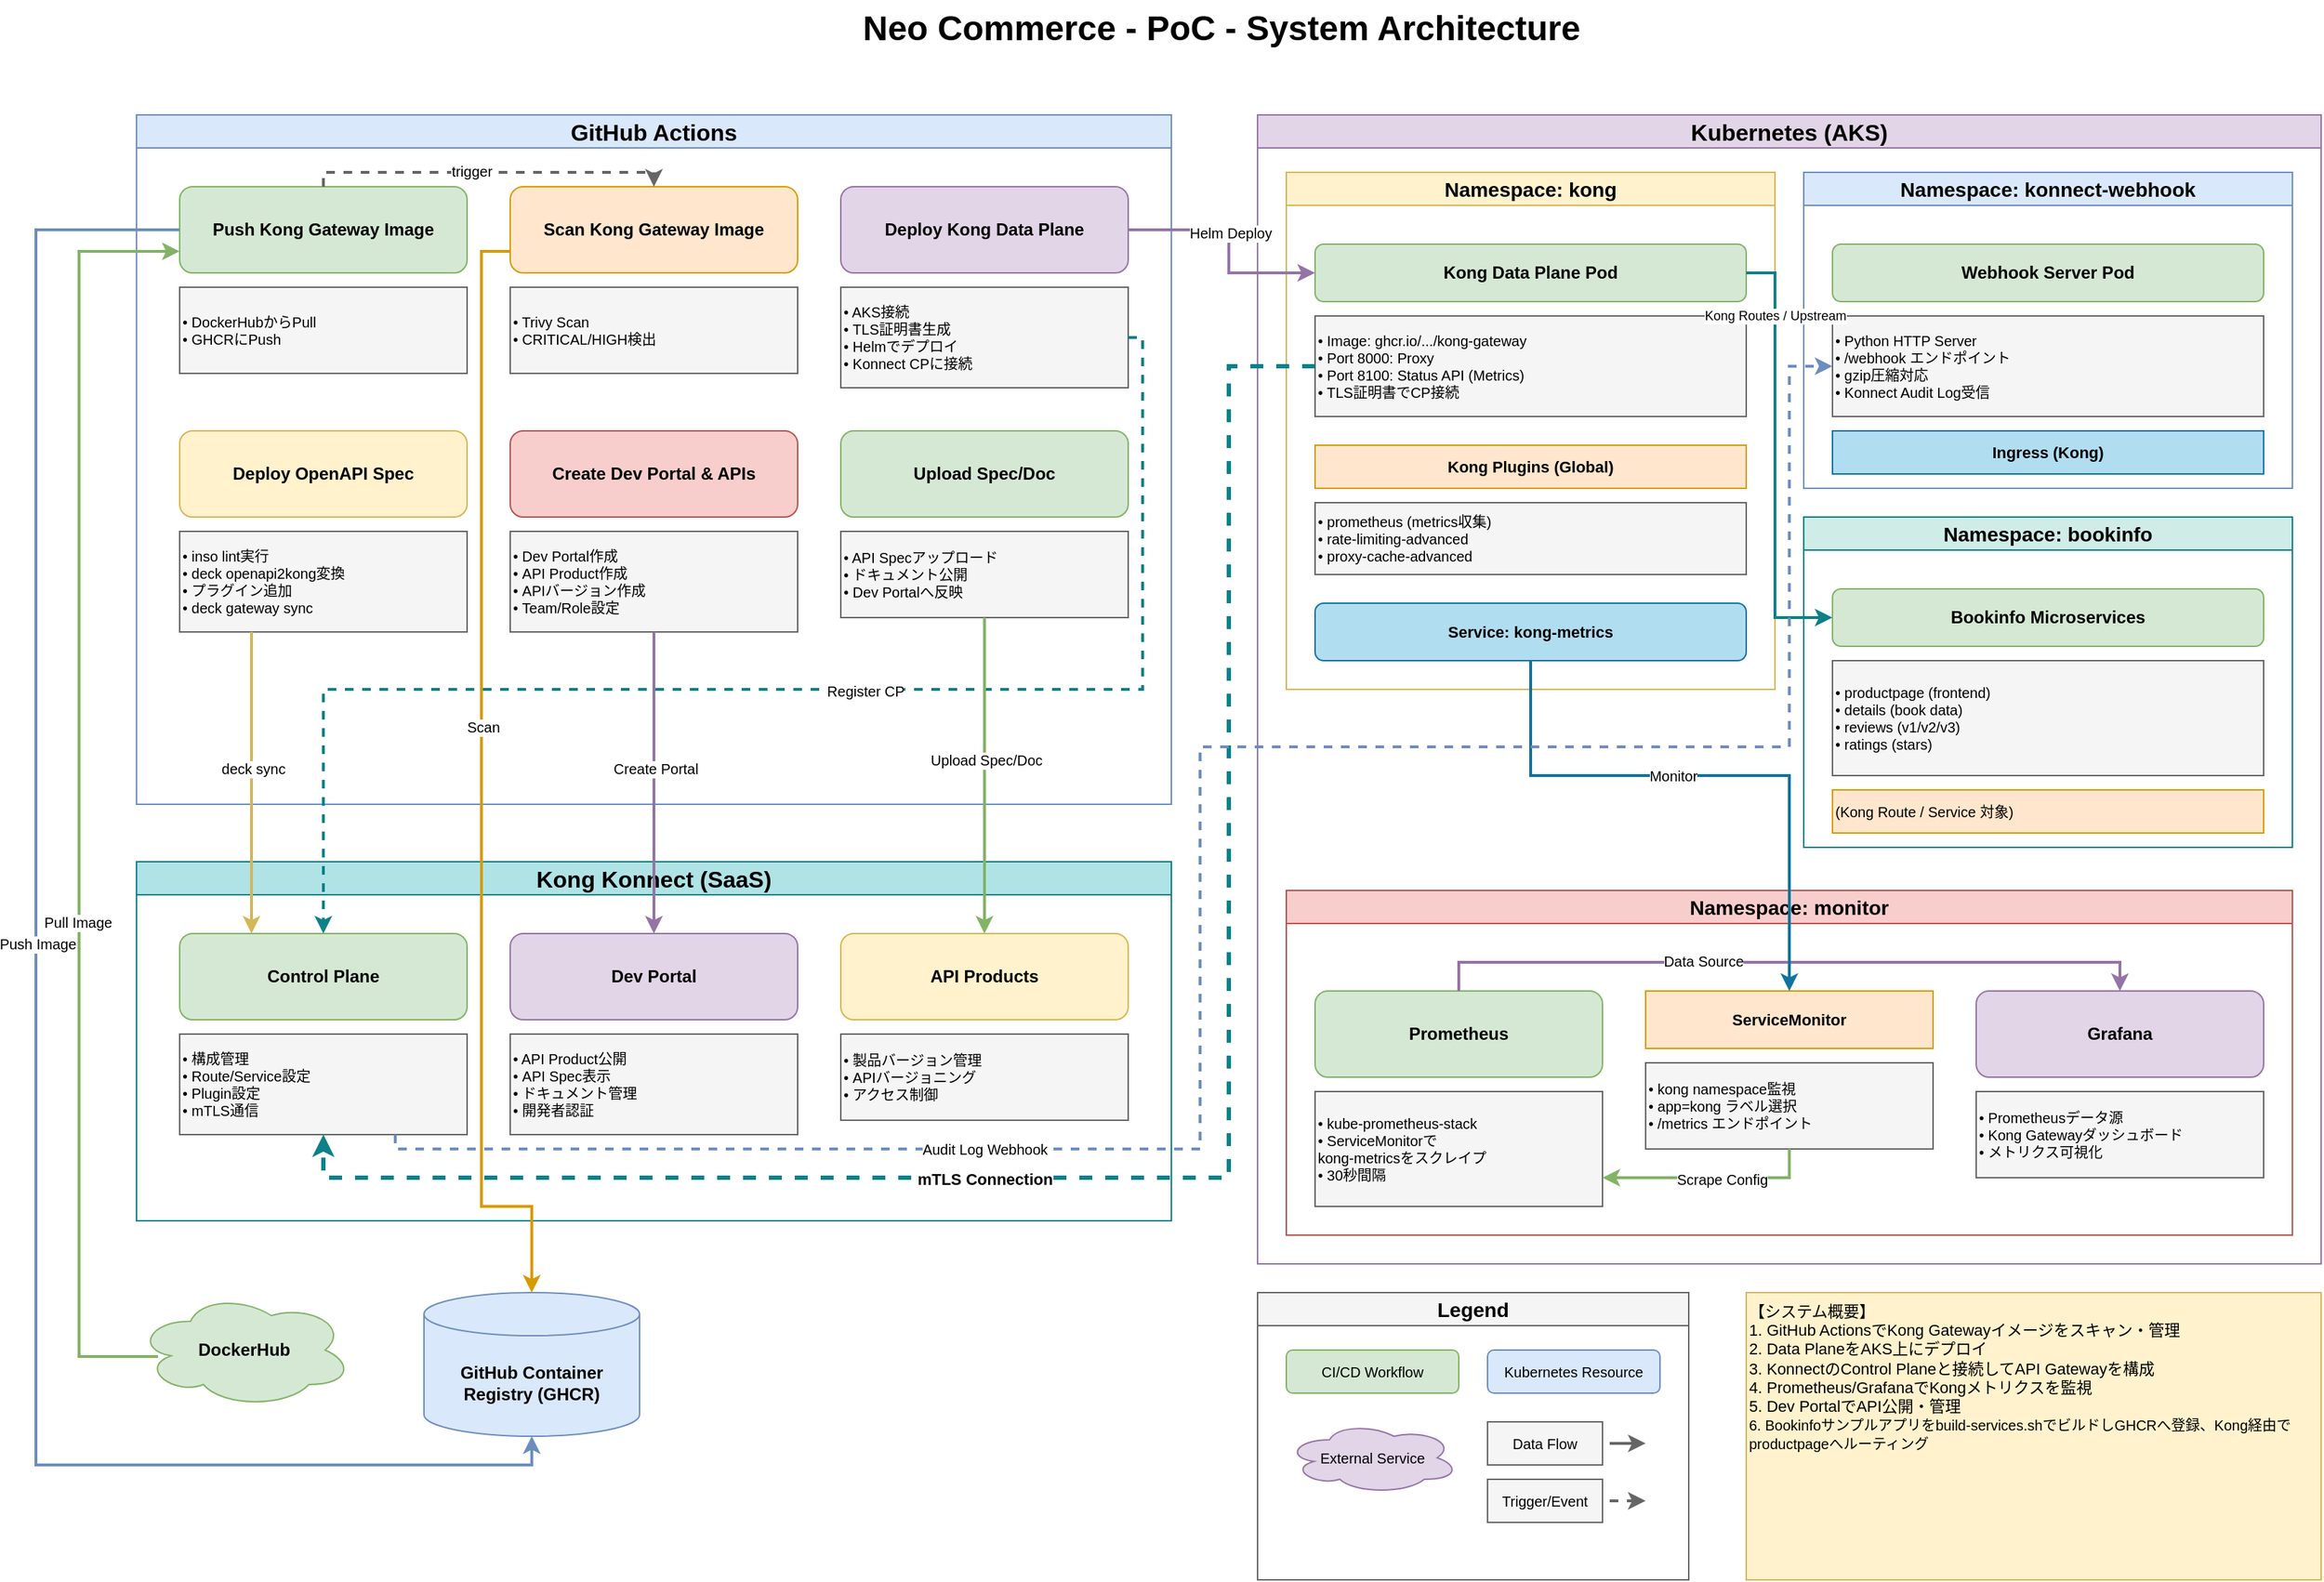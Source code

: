 <mxfile>
    <diagram name="Kong Bootcamp Architecture" id="kong-bootcamp-architecture">
        <mxGraphModel dx="2332" dy="1210" grid="1" gridSize="10" guides="1" tooltips="1" connect="1" arrows="1" fold="1" page="0" pageScale="1" pageWidth="1600" pageHeight="1200" math="0" shadow="0">
            <root>
                <mxCell id="0"/>
                <mxCell id="1" parent="0"/>
                <mxCell id="title" value="Neo Commerce - PoC - System Architecture" style="text;html=1;strokeColor=none;fillColor=none;align=center;verticalAlign=middle;whiteSpace=wrap;rounded=0;fontSize=24;fontStyle=1" parent="1" vertex="1">
                    <mxGeometry x="530" y="20" width="530" height="40" as="geometry"/>
                </mxCell>
                <mxCell id="github-actions-container" value="GitHub Actions" style="swimlane;whiteSpace=wrap;html=1;fillColor=#dae8fc;strokeColor=#6c8ebf;fontSize=16;fontStyle=1" parent="1" vertex="1">
                    <mxGeometry x="40" y="100" width="720" height="480" as="geometry"/>
                </mxCell>
                <mxCell id="workflow-push" value="Push Kong Gateway Image" style="rounded=1;whiteSpace=wrap;html=1;fillColor=#d5e8d4;strokeColor=#82b366;fontSize=12;fontStyle=1" parent="github-actions-container" vertex="1">
                    <mxGeometry x="30" y="50" width="200" height="60" as="geometry"/>
                </mxCell>
                <mxCell id="workflow-push-detail" value="• DockerHubからPull&lt;br&gt;• GHCRにPush" style="rounded=0;whiteSpace=wrap;html=1;fillColor=#f5f5f5;strokeColor=#666666;fontSize=10;align=left;" parent="github-actions-container" vertex="1">
                    <mxGeometry x="30" y="120" width="200" height="60" as="geometry"/>
                </mxCell>
                <mxCell id="workflow-scan" value="Scan Kong Gateway Image" style="rounded=1;whiteSpace=wrap;html=1;fillColor=#ffe6cc;strokeColor=#d79b00;fontSize=12;fontStyle=1" parent="github-actions-container" vertex="1">
                    <mxGeometry x="260" y="50" width="200" height="60" as="geometry"/>
                </mxCell>
                <mxCell id="workflow-scan-detail" value="• Trivy Scan&lt;br&gt;• CRITICAL/HIGH検出" style="rounded=0;whiteSpace=wrap;html=1;fillColor=#f5f5f5;strokeColor=#666666;fontSize=10;align=left;" parent="github-actions-container" vertex="1">
                    <mxGeometry x="260" y="120" width="200" height="60" as="geometry"/>
                </mxCell>
                <mxCell id="workflow-deploy-dp" value="Deploy Kong Data Plane" style="rounded=1;whiteSpace=wrap;html=1;fillColor=#e1d5e7;strokeColor=#9673a6;fontSize=12;fontStyle=1" parent="github-actions-container" vertex="1">
                    <mxGeometry x="490" y="50" width="200" height="60" as="geometry"/>
                </mxCell>
                <mxCell id="workflow-deploy-dp-detail" value="• AKS接続&#xa;• TLS証明書生成&#xa;• Helmでデプロイ&#xa;• Konnect CPに接続" style="rounded=0;whiteSpace=wrap;html=1;fillColor=#f5f5f5;strokeColor=#666666;fontSize=10;align=left;" parent="github-actions-container" vertex="1">
                    <mxGeometry x="490" y="120" width="200" height="70" as="geometry"/>
                </mxCell>
                <mxCell id="workflow-deploy-oas" value="Deploy OpenAPI Spec" style="rounded=1;whiteSpace=wrap;html=1;fillColor=#fff2cc;strokeColor=#d6b656;fontSize=12;fontStyle=1" parent="github-actions-container" vertex="1">
                    <mxGeometry x="30" y="220" width="200" height="60" as="geometry"/>
                </mxCell>
                <mxCell id="workflow-deploy-oas-detail" value="• inso lint実行&#xa;• deck openapi2kong変換&#xa;• プラグイン追加&#xa;• deck gateway sync" style="rounded=0;whiteSpace=wrap;html=1;fillColor=#f5f5f5;strokeColor=#666666;fontSize=10;align=left;" parent="github-actions-container" vertex="1">
                    <mxGeometry x="30" y="290" width="200" height="70" as="geometry"/>
                </mxCell>
                <mxCell id="workflow-portal" value="Create Dev Portal &amp; APIs" style="rounded=1;whiteSpace=wrap;html=1;fillColor=#f8cecc;strokeColor=#b85450;fontSize=12;fontStyle=1" parent="github-actions-container" vertex="1">
                    <mxGeometry x="260" y="220" width="200" height="60" as="geometry"/>
                </mxCell>
                <mxCell id="workflow-portal-detail" value="• Dev Portal作成&#xa;• API Product作成&#xa;• APIバージョン作成&#xa;• Team/Role設定" style="rounded=0;whiteSpace=wrap;html=1;fillColor=#f5f5f5;strokeColor=#666666;fontSize=10;align=left;" parent="github-actions-container" vertex="1">
                    <mxGeometry x="260" y="290" width="200" height="70" as="geometry"/>
                </mxCell>
                <mxCell id="workflow-upload" value="Upload Spec/Doc" style="rounded=1;whiteSpace=wrap;html=1;fillColor=#d5e8d4;strokeColor=#82b366;fontSize=12;fontStyle=1" parent="github-actions-container" vertex="1">
                    <mxGeometry x="490" y="220" width="200" height="60" as="geometry"/>
                </mxCell>
                <mxCell id="workflow-upload-detail" value="• API Specアップロード&#xa;• ドキュメント公開&#xa;• Dev Portalへ反映" style="rounded=0;whiteSpace=wrap;html=1;fillColor=#f5f5f5;strokeColor=#666666;fontSize=10;align=left;" parent="github-actions-container" vertex="1">
                    <mxGeometry x="490" y="290" width="200" height="60" as="geometry"/>
                </mxCell>
                <mxCell id="k8s-container" value="Kubernetes (AKS)" style="swimlane;whiteSpace=wrap;html=1;fillColor=#e1d5e7;strokeColor=#9673a6;fontSize=16;fontStyle=1" parent="1" vertex="1">
                    <mxGeometry x="820" y="100" width="740" height="800" as="geometry"/>
                </mxCell>
                <mxCell id="ns-bookinfo" value="Namespace: bookinfo" style="swimlane;whiteSpace=wrap;html=1;fillColor=#d0ece7;strokeColor=#0e8088;fontSize=14;fontStyle=1" vertex="1" parent="k8s-container">
                    <mxGeometry x="380" y="280" width="340" height="230" as="geometry"/>
                </mxCell>
                <mxCell id="bookinfo-heading" value="Bookinfo Microservices" style="rounded=1;whiteSpace=wrap;html=1;fillColor=#d5e8d4;strokeColor=#82b366;fontSize=12;fontStyle=1" vertex="1" parent="ns-bookinfo">
                    <mxGeometry x="20" y="50" width="300" height="40" as="geometry"/>
                </mxCell>
                <mxCell id="bookinfo-services" value="• productpage (frontend)&#xa;• details (book data)&#xa;• reviews (v1/v2/v3)&#xa;• ratings (stars)" style="rounded=0;whiteSpace=wrap;html=1;fillColor=#f5f5f5;strokeColor=#666666;fontSize=10;align=left;" vertex="1" parent="ns-bookinfo">
                    <mxGeometry x="20" y="100" width="300" height="80" as="geometry"/>
                </mxCell>
                <mxCell id="bookinfo-ingress" value="(Kong Route / Service 対象)" style="rounded=0;whiteSpace=wrap;html=1;fillColor=#ffe6cc;strokeColor=#d79b00;fontSize=10;align=left;" vertex="1" parent="ns-bookinfo">
                    <mxGeometry x="20" y="190" width="300" height="30" as="geometry"/>
                </mxCell>
                <mxCell id="ns-kong" value="Namespace: kong" style="swimlane;whiteSpace=wrap;html=1;fillColor=#fff2cc;strokeColor=#d6b656;fontSize=14;fontStyle=1" parent="k8s-container" vertex="1">
                    <mxGeometry x="20" y="40" width="340" height="360" as="geometry"/>
                </mxCell>
                <mxCell id="kong-dp-pod" value="Kong Data Plane Pod" style="rounded=1;whiteSpace=wrap;html=1;fillColor=#d5e8d4;strokeColor=#82b366;fontSize=12;fontStyle=1" parent="ns-kong" vertex="1">
                    <mxGeometry x="20" y="50" width="300" height="40" as="geometry"/>
                </mxCell>
                <mxCell id="kong-dp-detail" value="• Image: ghcr.io/.../kong-gateway&#xa;• Port 8000: Proxy&#xa;• Port 8100: Status API (Metrics)&#xa;• TLS証明書でCP接続" style="rounded=0;whiteSpace=wrap;html=1;fillColor=#f5f5f5;strokeColor=#666666;fontSize=10;align=left;" parent="ns-kong" vertex="1">
                    <mxGeometry x="20" y="100" width="300" height="70" as="geometry"/>
                </mxCell>
                <mxCell id="kong-plugins" value="Kong Plugins (Global)" style="rounded=0;whiteSpace=wrap;html=1;fillColor=#ffe6cc;strokeColor=#d79b00;fontSize=11;fontStyle=1" parent="ns-kong" vertex="1">
                    <mxGeometry x="20" y="190" width="300" height="30" as="geometry"/>
                </mxCell>
                <mxCell id="kong-plugins-detail" value="• prometheus (metrics収集)&#xa;• rate-limiting-advanced&#xa;• proxy-cache-advanced" style="rounded=0;whiteSpace=wrap;html=1;fillColor=#f5f5f5;strokeColor=#666666;fontSize=10;align=left;" parent="ns-kong" vertex="1">
                    <mxGeometry x="20" y="230" width="300" height="50" as="geometry"/>
                </mxCell>
                <mxCell id="kong-metrics-svc" value="Service: kong-metrics" style="rounded=1;whiteSpace=wrap;html=1;fillColor=#b1ddf0;strokeColor=#10739e;fontSize=11;fontStyle=1" parent="ns-kong" vertex="1">
                    <mxGeometry x="20" y="300" width="300" height="40" as="geometry"/>
                </mxCell>
                <mxCell id="ns-webhook" value="Namespace: konnect-webhook" style="swimlane;whiteSpace=wrap;html=1;fillColor=#dae8fc;strokeColor=#6c8ebf;fontSize=14;fontStyle=1" parent="k8s-container" vertex="1">
                    <mxGeometry x="380" y="40" width="340" height="220" as="geometry"/>
                </mxCell>
                <mxCell id="webhook-server" value="Webhook Server Pod" style="rounded=1;whiteSpace=wrap;html=1;fillColor=#d5e8d4;strokeColor=#82b366;fontSize=12;fontStyle=1" parent="ns-webhook" vertex="1">
                    <mxGeometry x="20" y="50" width="300" height="40" as="geometry"/>
                </mxCell>
                <mxCell id="webhook-detail" value="• Python HTTP Server&#xa;• /webhook エンドポイント&#xa;• gzip圧縮対応&#xa;• Konnect Audit Log受信" style="rounded=0;whiteSpace=wrap;html=1;fillColor=#f5f5f5;strokeColor=#666666;fontSize=10;align=left;" parent="ns-webhook" vertex="1">
                    <mxGeometry x="20" y="100" width="300" height="70" as="geometry"/>
                </mxCell>
                <mxCell id="webhook-ingress" value="Ingress (Kong)" style="rounded=0;whiteSpace=wrap;html=1;fillColor=#b1ddf0;strokeColor=#10739e;fontSize=11;fontStyle=1" parent="ns-webhook" vertex="1">
                    <mxGeometry x="20" y="180" width="300" height="30" as="geometry"/>
                </mxCell>
                <mxCell id="ns-monitor" value="Namespace: monitor" style="swimlane;whiteSpace=wrap;html=1;fillColor=#f8cecc;strokeColor=#b85450;fontSize=14;fontStyle=1" parent="k8s-container" vertex="1">
                    <mxGeometry x="20" y="540" width="700" height="240" as="geometry"/>
                </mxCell>
                <mxCell id="prometheus" value="Prometheus" style="rounded=1;whiteSpace=wrap;html=1;fillColor=#d5e8d4;strokeColor=#82b366;fontSize=12;fontStyle=1" parent="ns-monitor" vertex="1">
                    <mxGeometry x="20" y="70" width="200" height="60" as="geometry"/>
                </mxCell>
                <mxCell id="prometheus-detail" value="• kube-prometheus-stack&#xa;• ServiceMonitorで&#xa;  kong-metricsをスクレイプ&#xa;• 30秒間隔" style="rounded=0;whiteSpace=wrap;html=1;fillColor=#f5f5f5;strokeColor=#666666;fontSize=10;align=left;" parent="ns-monitor" vertex="1">
                    <mxGeometry x="20" y="140" width="200" height="80" as="geometry"/>
                </mxCell>
                <mxCell id="service-monitor" value="ServiceMonitor" style="rounded=0;whiteSpace=wrap;html=1;fillColor=#ffe6cc;strokeColor=#d79b00;fontSize=11;fontStyle=1" parent="ns-monitor" vertex="1">
                    <mxGeometry x="250" y="70" width="200" height="40" as="geometry"/>
                </mxCell>
                <mxCell id="servicemon-detail" value="• kong namespace監視&#xa;• app=kong ラベル選択&#xa;• /metrics エンドポイント" style="rounded=0;whiteSpace=wrap;html=1;fillColor=#f5f5f5;strokeColor=#666666;fontSize=10;align=left;" parent="ns-monitor" vertex="1">
                    <mxGeometry x="250" y="120" width="200" height="60" as="geometry"/>
                </mxCell>
                <mxCell id="grafana" value="Grafana" style="rounded=1;whiteSpace=wrap;html=1;fillColor=#e1d5e7;strokeColor=#9673a6;fontSize=12;fontStyle=1" parent="ns-monitor" vertex="1">
                    <mxGeometry x="480" y="70" width="200" height="60" as="geometry"/>
                </mxCell>
                <mxCell id="grafana-detail" value="• Prometheusデータ源&#xa;• Kong Gatewayダッシュボード&#xa;• メトリクス可視化" style="rounded=0;whiteSpace=wrap;html=1;fillColor=#f5f5f5;strokeColor=#666666;fontSize=10;align=left;" parent="ns-monitor" vertex="1">
                    <mxGeometry x="480" y="140" width="200" height="60" as="geometry"/>
                </mxCell>
                <mxCell id="edge13" style="edgeStyle=orthogonalEdgeStyle;rounded=0;orthogonalLoop=1;jettySize=auto;html=1;entryX=1;entryY=0.75;entryDx=0;entryDy=0;exitX=0.5;exitY=1;exitDx=0;exitDy=0;strokeWidth=2;strokeColor=#82b366;" parent="ns-monitor" source="servicemon-detail" target="prometheus-detail" edge="1">
                    <mxGeometry relative="1" as="geometry"/>
                </mxCell>
                <mxCell id="edge13-label" value="Scrape Config" style="edgeLabel;html=1;align=center;verticalAlign=middle;resizable=0;points=[];fontSize=10;" parent="edge13" vertex="1" connectable="0">
                    <mxGeometry x="-0.1" y="1" relative="1" as="geometry">
                        <mxPoint as="offset"/>
                    </mxGeometry>
                </mxCell>
                <mxCell id="edge14" style="edgeStyle=orthogonalEdgeStyle;rounded=0;orthogonalLoop=1;jettySize=auto;html=1;entryX=0.5;entryY=0;entryDx=0;entryDy=0;exitX=0.5;exitY=0;exitDx=0;exitDy=0;strokeWidth=2;strokeColor=#9673a6;" parent="k8s-container" source="prometheus" target="grafana" edge="1">
                    <mxGeometry relative="1" as="geometry"/>
                </mxCell>
                <mxCell id="edge14-label" value="Data Source" style="edgeLabel;html=1;align=center;verticalAlign=middle;resizable=0;points=[];fontSize=10;" parent="edge14" vertex="1" connectable="0">
                    <mxGeometry x="-0.1" y="1" relative="1" as="geometry">
                        <mxPoint x="-35" as="offset"/>
                    </mxGeometry>
                </mxCell>
                <mxCell id="konnect-cloud" value="Kong Konnect (SaaS)" style="swimlane;whiteSpace=wrap;html=1;fillColor=#b0e3e6;strokeColor=#0e8088;fontSize=16;fontStyle=1" parent="1" vertex="1">
                    <mxGeometry x="40" y="620" width="720" height="250" as="geometry"/>
                </mxCell>
                <mxCell id="konnect-cp" value="Control Plane" style="rounded=1;whiteSpace=wrap;html=1;fillColor=#d5e8d4;strokeColor=#82b366;fontSize=12;fontStyle=1" parent="konnect-cloud" vertex="1">
                    <mxGeometry x="30" y="50" width="200" height="60" as="geometry"/>
                </mxCell>
                <mxCell id="konnect-cp-detail" value="• 構成管理&#xa;• Route/Service設定&#xa;• Plugin設定&#xa;• mTLS通信" style="rounded=0;whiteSpace=wrap;html=1;fillColor=#f5f5f5;strokeColor=#666666;fontSize=10;align=left;" parent="konnect-cloud" vertex="1">
                    <mxGeometry x="30" y="120" width="200" height="70" as="geometry"/>
                </mxCell>
                <mxCell id="konnect-portal" value="Dev Portal" style="rounded=1;whiteSpace=wrap;html=1;fillColor=#e1d5e7;strokeColor=#9673a6;fontSize=12;fontStyle=1" parent="konnect-cloud" vertex="1">
                    <mxGeometry x="260" y="50" width="200" height="60" as="geometry"/>
                </mxCell>
                <mxCell id="konnect-portal-detail" value="• API Product公開&#xa;• API Spec表示&#xa;• ドキュメント管理&#xa;• 開発者認証" style="rounded=0;whiteSpace=wrap;html=1;fillColor=#f5f5f5;strokeColor=#666666;fontSize=10;align=left;" parent="konnect-cloud" vertex="1">
                    <mxGeometry x="260" y="120" width="200" height="70" as="geometry"/>
                </mxCell>
                <mxCell id="konnect-products" value="API Products" style="rounded=1;whiteSpace=wrap;html=1;fillColor=#fff2cc;strokeColor=#d6b656;fontSize=12;fontStyle=1" parent="konnect-cloud" vertex="1">
                    <mxGeometry x="490" y="50" width="200" height="60" as="geometry"/>
                </mxCell>
                <mxCell id="konnect-products-detail" value="• 製品バージョン管理&#xa;• APIバージョニング&#xa;• アクセス制御" style="rounded=0;whiteSpace=wrap;html=1;fillColor=#f5f5f5;strokeColor=#666666;fontSize=10;align=left;" parent="konnect-cloud" vertex="1">
                    <mxGeometry x="490" y="120" width="200" height="60" as="geometry"/>
                </mxCell>
                <mxCell id="dockerhub" value="DockerHub" style="ellipse;shape=cloud;whiteSpace=wrap;html=1;fillColor=#d5e8d4;strokeColor=#82b366;fontSize=12;fontStyle=1" parent="1" vertex="1">
                    <mxGeometry x="40" y="920" width="150" height="80" as="geometry"/>
                </mxCell>
                <mxCell id="ghcr" value="GitHub Container&#xa;Registry (GHCR)" style="shape=cylinder3;whiteSpace=wrap;html=1;boundedLbl=1;backgroundOutline=1;size=15;fillColor=#dae8fc;strokeColor=#6c8ebf;fontSize=12;fontStyle=1" parent="1" vertex="1">
                    <mxGeometry x="240" y="920" width="150" height="100" as="geometry"/>
                </mxCell>
                <mxCell id="edge1" style="edgeStyle=orthogonalEdgeStyle;rounded=0;orthogonalLoop=1;jettySize=auto;html=1;entryX=0;entryY=0.75;entryDx=0;entryDy=0;exitX=0.1;exitY=0.556;exitDx=0;exitDy=0;strokeWidth=2;strokeColor=#82b366;exitPerimeter=0;" parent="1" source="dockerhub" target="workflow-push" edge="1">
                    <mxGeometry relative="1" as="geometry">
                        <Array as="points">
                            <mxPoint y="965"/>
                            <mxPoint y="195"/>
                        </Array>
                    </mxGeometry>
                </mxCell>
                <mxCell id="edge1-label" value="Pull Image" style="edgeLabel;html=1;align=center;verticalAlign=middle;resizable=0;points=[];fontSize=10;" parent="edge1" vertex="1" connectable="0">
                    <mxGeometry x="-0.2" y="1" relative="1" as="geometry">
                        <mxPoint as="offset"/>
                    </mxGeometry>
                </mxCell>
                <mxCell id="edge2" style="edgeStyle=orthogonalEdgeStyle;rounded=0;orthogonalLoop=1;jettySize=auto;html=1;exitX=0;exitY=0.5;exitDx=0;exitDy=0;strokeWidth=2;strokeColor=#6c8ebf;" parent="1" source="workflow-push" edge="1">
                    <mxGeometry relative="1" as="geometry">
                        <Array as="points">
                            <mxPoint x="-30" y="180"/>
                            <mxPoint x="-30" y="1040"/>
                            <mxPoint x="315" y="1040"/>
                        </Array>
                        <mxPoint x="315" y="1020" as="targetPoint"/>
                    </mxGeometry>
                </mxCell>
                <mxCell id="edge2-label" value="Push Image" style="edgeLabel;html=1;align=center;verticalAlign=middle;resizable=0;points=[];fontSize=10;" parent="edge2" vertex="1" connectable="0">
                    <mxGeometry x="-0.1" y="1" relative="1" as="geometry">
                        <mxPoint as="offset"/>
                    </mxGeometry>
                </mxCell>
                <mxCell id="edge3" style="edgeStyle=orthogonalEdgeStyle;rounded=0;orthogonalLoop=1;jettySize=auto;html=1;entryX=0.5;entryY=0;entryDx=0;entryDy=0;exitX=0.5;exitY=0;exitDx=0;exitDy=0;strokeWidth=2;dashed=1;strokeColor=#666666;" parent="1" source="workflow-push" target="workflow-scan" edge="1">
                    <mxGeometry relative="1" as="geometry">
                        <Array as="points">
                            <mxPoint x="170" y="140"/>
                            <mxPoint x="400" y="140"/>
                        </Array>
                    </mxGeometry>
                </mxCell>
                <mxCell id="edge3-label" value="trigger" style="edgeLabel;html=1;align=center;verticalAlign=middle;resizable=0;points=[];fontSize=10;" parent="edge3" vertex="1" connectable="0">
                    <mxGeometry x="-0.1" y="1" relative="1" as="geometry">
                        <mxPoint as="offset"/>
                    </mxGeometry>
                </mxCell>
                <mxCell id="edge4" style="edgeStyle=orthogonalEdgeStyle;rounded=0;orthogonalLoop=1;jettySize=auto;html=1;entryX=0.5;entryY=0;entryDx=0;entryDy=0;exitX=0;exitY=0.75;exitDx=0;exitDy=0;strokeWidth=2;strokeColor=#d79b00;entryPerimeter=0;" parent="1" source="workflow-scan" target="ghcr" edge="1">
                    <mxGeometry relative="1" as="geometry">
                        <Array as="points">
                            <mxPoint x="280" y="195"/>
                            <mxPoint x="280" y="860"/>
                            <mxPoint x="315" y="860"/>
                        </Array>
                    </mxGeometry>
                </mxCell>
                <mxCell id="edge4-label" value="Scan" style="edgeLabel;html=1;align=center;verticalAlign=middle;resizable=0;points=[];fontSize=10;" parent="edge4" vertex="1" connectable="0">
                    <mxGeometry x="-0.1" y="1" relative="1" as="geometry">
                        <mxPoint as="offset"/>
                    </mxGeometry>
                </mxCell>
                <mxCell id="edge6" style="edgeStyle=orthogonalEdgeStyle;rounded=0;orthogonalLoop=1;jettySize=auto;html=1;entryX=0;entryY=0.5;entryDx=0;entryDy=0;exitX=1;exitY=0.5;exitDx=0;exitDy=0;strokeWidth=2;strokeColor=#9673a6;" parent="1" source="workflow-deploy-dp" target="kong-dp-pod" edge="1">
                    <mxGeometry relative="1" as="geometry">
                        <Array as="points">
                            <mxPoint x="800" y="180"/>
                            <mxPoint x="800" y="210"/>
                        </Array>
                    </mxGeometry>
                </mxCell>
                <mxCell id="edge6-label" value="Helm Deploy" style="edgeLabel;html=1;align=center;verticalAlign=middle;resizable=0;points=[];fontSize=10;" parent="edge6" vertex="1" connectable="0">
                    <mxGeometry x="-0.1" y="1" relative="1" as="geometry">
                        <mxPoint as="offset"/>
                    </mxGeometry>
                </mxCell>
                <mxCell id="edge7" style="edgeStyle=orthogonalEdgeStyle;rounded=0;orthogonalLoop=1;jettySize=auto;html=1;entryX=0.5;entryY=0;entryDx=0;entryDy=0;exitX=1;exitY=0.5;exitDx=0;exitDy=0;strokeWidth=2;dashed=1;strokeColor=#0e8088;" parent="1" source="workflow-deploy-dp-detail" target="konnect-cp" edge="1">
                    <mxGeometry relative="1" as="geometry">
                        <Array as="points">
                            <mxPoint x="740" y="255"/>
                            <mxPoint x="740" y="500"/>
                            <mxPoint x="170" y="500"/>
                        </Array>
                    </mxGeometry>
                </mxCell>
                <mxCell id="edge7-label" value="Register CP" style="edgeLabel;html=1;align=center;verticalAlign=middle;resizable=0;points=[];fontSize=10;" parent="edge7" vertex="1" connectable="0">
                    <mxGeometry x="-0.1" y="1" relative="1" as="geometry">
                        <mxPoint as="offset"/>
                    </mxGeometry>
                </mxCell>
                <mxCell id="edge8" style="edgeStyle=orthogonalEdgeStyle;rounded=0;orthogonalLoop=1;jettySize=auto;html=1;entryX=0.25;entryY=0;entryDx=0;entryDy=0;exitX=0.25;exitY=1;exitDx=0;exitDy=0;strokeWidth=2;strokeColor=#d6b656;" parent="1" source="workflow-deploy-oas-detail" target="konnect-cp" edge="1">
                    <mxGeometry relative="1" as="geometry">
                        <Array as="points"/>
                    </mxGeometry>
                </mxCell>
                <mxCell id="edge8-label" value="deck sync" style="edgeLabel;html=1;align=center;verticalAlign=middle;resizable=0;points=[];fontSize=10;" parent="edge8" vertex="1" connectable="0">
                    <mxGeometry x="-0.1" y="1" relative="1" as="geometry">
                        <mxPoint as="offset"/>
                    </mxGeometry>
                </mxCell>
                <mxCell id="edge9" style="edgeStyle=orthogonalEdgeStyle;rounded=0;orthogonalLoop=1;jettySize=auto;html=1;entryX=0.5;entryY=0;entryDx=0;entryDy=0;exitX=0.5;exitY=1;exitDx=0;exitDy=0;strokeWidth=2;strokeColor=#9673a6;" parent="1" source="workflow-portal-detail" target="konnect-portal" edge="1">
                    <mxGeometry relative="1" as="geometry"/>
                </mxCell>
                <mxCell id="edge9-label" value="Create Portal" style="edgeLabel;html=1;align=center;verticalAlign=middle;resizable=0;points=[];fontSize=10;" parent="edge9" vertex="1" connectable="0">
                    <mxGeometry x="-0.1" y="1" relative="1" as="geometry">
                        <mxPoint as="offset"/>
                    </mxGeometry>
                </mxCell>
                <mxCell id="edge10" style="edgeStyle=orthogonalEdgeStyle;rounded=0;orthogonalLoop=1;jettySize=auto;html=1;entryX=0.5;entryY=0;entryDx=0;entryDy=0;exitX=0.5;exitY=1;exitDx=0;exitDy=0;strokeWidth=2;strokeColor=#82b366;" parent="1" source="workflow-upload-detail" target="konnect-products" edge="1">
                    <mxGeometry relative="1" as="geometry"/>
                </mxCell>
                <mxCell id="edge10-label" value="Upload Spec/Doc" style="edgeLabel;html=1;align=center;verticalAlign=middle;resizable=0;points=[];fontSize=10;" parent="edge10" vertex="1" connectable="0">
                    <mxGeometry x="-0.1" y="1" relative="1" as="geometry">
                        <mxPoint as="offset"/>
                    </mxGeometry>
                </mxCell>
                <mxCell id="edge11" style="edgeStyle=orthogonalEdgeStyle;rounded=0;orthogonalLoop=1;jettySize=auto;html=1;entryX=0.5;entryY=1;entryDx=0;entryDy=0;exitX=0;exitY=0.5;exitDx=0;exitDy=0;strokeWidth=3;strokeColor=#0e8088;dashed=1;" parent="1" source="kong-dp-detail" target="konnect-cp-detail" edge="1">
                    <mxGeometry relative="1" as="geometry">
                        <Array as="points">
                            <mxPoint x="800" y="275"/>
                            <mxPoint x="800" y="840"/>
                            <mxPoint x="170" y="840"/>
                        </Array>
                    </mxGeometry>
                </mxCell>
                <mxCell id="edge11-label" value="mTLS Connection" style="edgeLabel;html=1;align=center;verticalAlign=middle;resizable=0;points=[];fontSize=11;fontStyle=1" parent="edge11" vertex="1" connectable="0">
                    <mxGeometry x="-0.1" y="1" relative="1" as="geometry">
                        <mxPoint x="-171" y="47" as="offset"/>
                    </mxGeometry>
                </mxCell>
                <mxCell id="edge-kong-to-bookinfo" style="edgeStyle=orthogonalEdgeStyle;rounded=0;orthogonalLoop=1;jettySize=auto;html=1;exitX=1;exitY=0.5;exitDx=0;exitDy=0;entryX=0;entryY=0.5;entryDx=0;entryDy=0;strokeWidth=2;strokeColor=#0e8088;" edge="1" parent="1" source="kong-dp-pod" target="bookinfo-heading">
                    <mxGeometry relative="1" as="geometry">
                        <Array as="points">
                            <mxPoint x="1180" y="210"/>
                            <mxPoint x="1180" y="450"/>
                        </Array>
                    </mxGeometry>
                </mxCell>
                <mxCell id="edge-kong-to-bookinfo-label" value="Kong Routes / Upstream" style="edgeLabel;html=1;align=center;verticalAlign=middle;resizable=0;points=[];fontSize=9;" connectable="0" vertex="1" parent="edge-kong-to-bookinfo">
                    <mxGeometry x="-0.2" y="1" relative="1" as="geometry">
                        <mxPoint x="-1" y="-70" as="offset"/>
                    </mxGeometry>
                </mxCell>
                <mxCell id="edge12" style="edgeStyle=orthogonalEdgeStyle;rounded=0;orthogonalLoop=1;jettySize=auto;html=1;entryX=0.5;entryY=0;entryDx=0;entryDy=0;exitX=0.5;exitY=1;exitDx=0;exitDy=0;strokeWidth=2;strokeColor=#10739e;" parent="1" source="kong-metrics-svc" target="service-monitor" edge="1">
                    <mxGeometry relative="1" as="geometry">
                        <Array as="points">
                            <mxPoint x="1010" y="560"/>
                            <mxPoint x="1190" y="560"/>
                        </Array>
                    </mxGeometry>
                </mxCell>
                <mxCell id="edge12-label" value="Monitor" style="edgeLabel;html=1;align=center;verticalAlign=middle;resizable=0;points=[];fontSize=10;" parent="edge12" vertex="1" connectable="0">
                    <mxGeometry x="-0.1" y="1" relative="1" as="geometry">
                        <mxPoint x="-6" y="1" as="offset"/>
                    </mxGeometry>
                </mxCell>
                <mxCell id="edge15" style="edgeStyle=orthogonalEdgeStyle;rounded=0;orthogonalLoop=1;jettySize=auto;html=1;entryX=0;entryY=0.5;entryDx=0;entryDy=0;exitX=0.75;exitY=1;exitDx=0;exitDy=0;strokeWidth=2;strokeColor=#6c8ebf;dashed=1;" parent="1" source="konnect-cp-detail" target="webhook-detail" edge="1">
                    <mxGeometry relative="1" as="geometry">
                        <Array as="points">
                            <mxPoint x="220" y="820"/>
                            <mxPoint x="780" y="820"/>
                            <mxPoint x="780" y="540"/>
                            <mxPoint x="1190" y="540"/>
                            <mxPoint x="1190" y="275"/>
                        </Array>
                    </mxGeometry>
                </mxCell>
                <mxCell id="edge15-label" value="Audit Log Webhook" style="edgeLabel;html=1;align=center;verticalAlign=middle;resizable=0;points=[];fontSize=10;" parent="edge15" vertex="1" connectable="0">
                    <mxGeometry x="-0.1" y="1" relative="1" as="geometry">
                        <mxPoint x="-149" y="130" as="offset"/>
                    </mxGeometry>
                </mxCell>
                <mxCell id="legend-container" value="Legend" style="swimlane;whiteSpace=wrap;html=1;fillColor=#f5f5f5;strokeColor=#666666;fontSize=14;fontStyle=1" parent="1" vertex="1">
                    <mxGeometry x="820" y="920" width="300" height="200" as="geometry"/>
                </mxCell>
                <mxCell id="legend1" value="CI/CD Workflow" style="rounded=1;whiteSpace=wrap;html=1;fillColor=#d5e8d4;strokeColor=#82b366;fontSize=10;" parent="legend-container" vertex="1">
                    <mxGeometry x="20" y="40" width="120" height="30" as="geometry"/>
                </mxCell>
                <mxCell id="legend2" value="Kubernetes Resource" style="rounded=1;whiteSpace=wrap;html=1;fillColor=#dae8fc;strokeColor=#6c8ebf;fontSize=10;" parent="legend-container" vertex="1">
                    <mxGeometry x="160" y="40" width="120" height="30" as="geometry"/>
                </mxCell>
                <mxCell id="legend3" value="External Service" style="ellipse;shape=cloud;whiteSpace=wrap;html=1;fillColor=#e1d5e7;strokeColor=#9673a6;fontSize=10;" parent="legend-container" vertex="1">
                    <mxGeometry x="20" y="90" width="120" height="50" as="geometry"/>
                </mxCell>
                <mxCell id="legend4" value="Data Flow" style="rounded=0;whiteSpace=wrap;html=1;fillColor=#f5f5f5;strokeColor=#666666;fontSize=10;" parent="legend-container" vertex="1">
                    <mxGeometry x="160" y="90" width="80" height="30" as="geometry"/>
                </mxCell>
                <mxCell id="legend4-arrow" style="edgeStyle=orthogonalEdgeStyle;rounded=0;orthogonalLoop=1;jettySize=auto;html=1;strokeWidth=2;strokeColor=#666666;" parent="legend-container" edge="1">
                    <mxGeometry relative="1" as="geometry">
                        <mxPoint x="245" y="105" as="sourcePoint"/>
                        <mxPoint x="270" y="105" as="targetPoint"/>
                    </mxGeometry>
                </mxCell>
                <mxCell id="legend5" value="Trigger/Event" style="rounded=0;whiteSpace=wrap;html=1;fillColor=#f5f5f5;strokeColor=#666666;fontSize=10;" parent="legend-container" vertex="1">
                    <mxGeometry x="160" y="130" width="80" height="30" as="geometry"/>
                </mxCell>
                <mxCell id="legend5-arrow" style="edgeStyle=orthogonalEdgeStyle;rounded=0;orthogonalLoop=1;jettySize=auto;html=1;strokeWidth=2;strokeColor=#666666;dashed=1;" parent="legend-container" edge="1">
                    <mxGeometry relative="1" as="geometry">
                        <mxPoint x="245" y="145" as="sourcePoint"/>
                        <mxPoint x="270" y="145" as="targetPoint"/>
                    </mxGeometry>
                </mxCell>
                <mxCell id="notes" value="【システム概要】&lt;br&gt;1. GitHub ActionsでKong Gatewayイメージをスキャン・管理&lt;br&gt;2. Data PlaneをAKS上にデプロイ&lt;br&gt;3. KonnectのControl Planeと接続してAPI Gatewayを構成&lt;br&gt;4. Prometheus/GrafanaでKongメトリクスを監視&lt;br&gt;5. Dev PortalでAPI公開・管理&lt;div&gt;&lt;span style=&quot;color: rgb(0, 0, 0); font-size: 10px;&quot;&gt;6. Bookinfoサンプルアプリをbuild-services.shでビルドしGHCRへ登録、Kong経由でproductpageへルーティング&lt;/span&gt;&lt;/div&gt;" style="rounded=0;whiteSpace=wrap;html=1;fillColor=#fff2cc;strokeColor=#d6b656;fontSize=11;align=left;verticalAlign=top;" parent="1" vertex="1">
                    <mxGeometry x="1160" y="920" width="400" height="200" as="geometry"/>
                </mxCell>
            </root>
        </mxGraphModel>
    </diagram>
</mxfile>